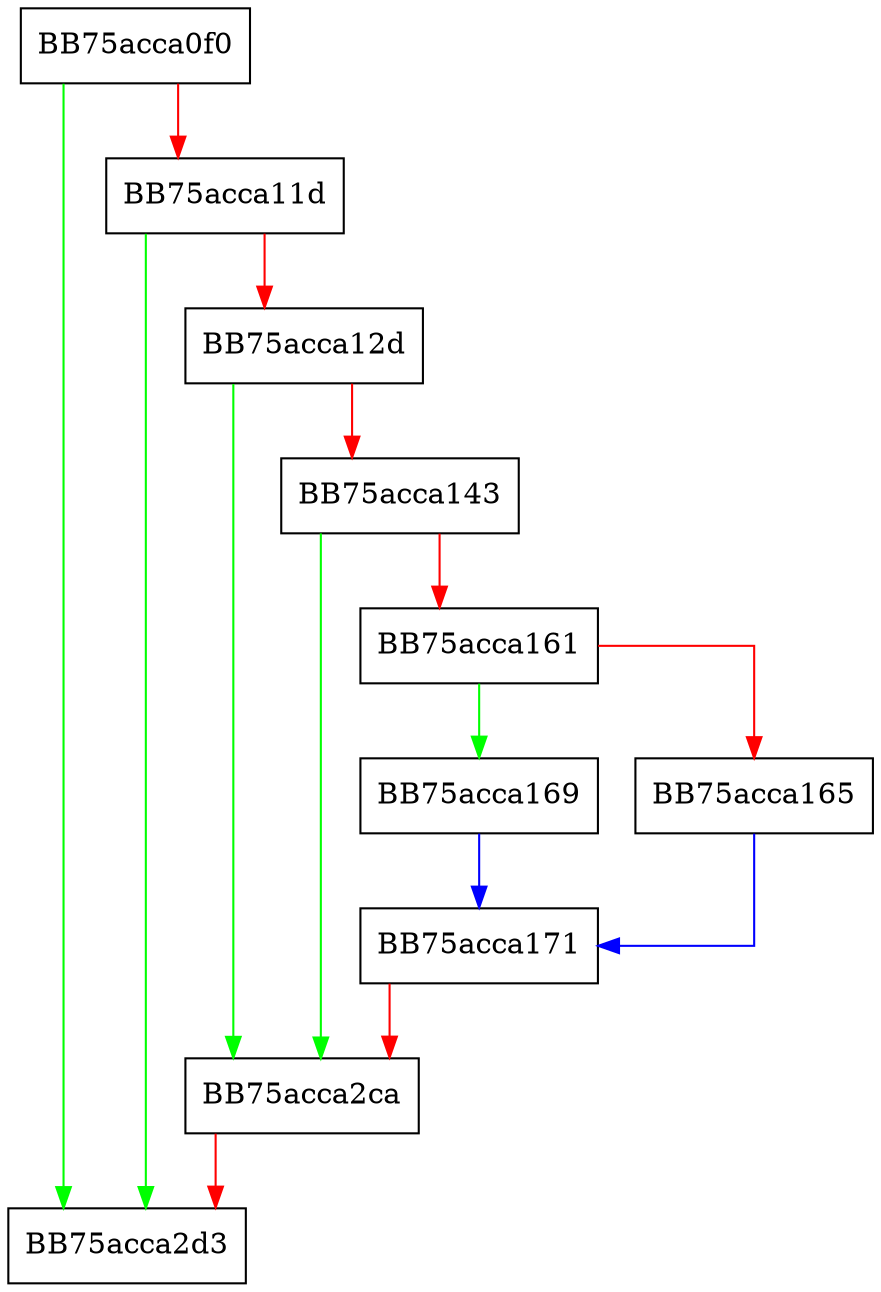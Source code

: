 digraph Restore {
  node [shape="box"];
  graph [splines=ortho];
  BB75acca0f0 -> BB75acca2d3 [color="green"];
  BB75acca0f0 -> BB75acca11d [color="red"];
  BB75acca11d -> BB75acca2d3 [color="green"];
  BB75acca11d -> BB75acca12d [color="red"];
  BB75acca12d -> BB75acca2ca [color="green"];
  BB75acca12d -> BB75acca143 [color="red"];
  BB75acca143 -> BB75acca2ca [color="green"];
  BB75acca143 -> BB75acca161 [color="red"];
  BB75acca161 -> BB75acca169 [color="green"];
  BB75acca161 -> BB75acca165 [color="red"];
  BB75acca165 -> BB75acca171 [color="blue"];
  BB75acca169 -> BB75acca171 [color="blue"];
  BB75acca171 -> BB75acca2ca [color="red"];
  BB75acca2ca -> BB75acca2d3 [color="red"];
}
